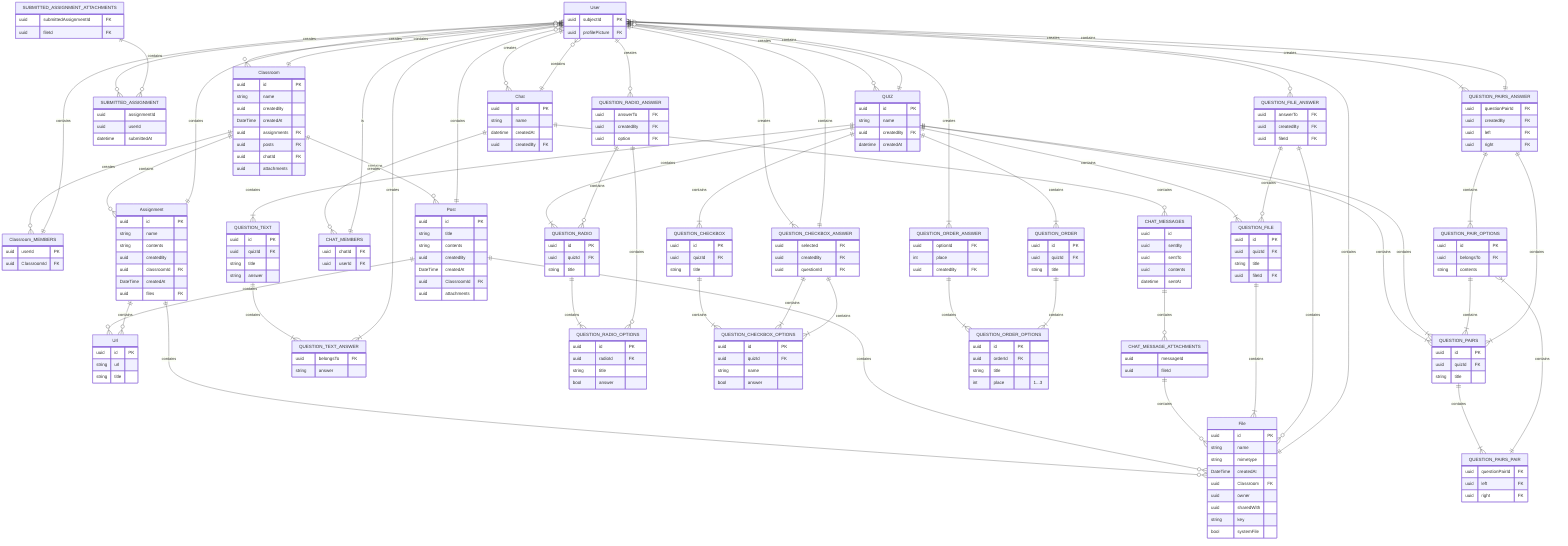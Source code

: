 erDiagram

        User {
            uuid subjectId PK
            uuid profilePicture FK
        }
  


        %% CLASSROOM

        Classroom {
            uuid id PK
            string name
            uuid createdBy
            DateTime createdAt
            uuid assignments FK
            uuid posts FK
            uuid chatId FK
            uuid attachments
        }
        Classroom ||--o{ User : contains
        User ||--o{ Classroom : creates
        Classroom ||--o{ Classroom_MEMBERS : creates
        
        Classroom_MEMBERS ||--o{ User : contains
        Classroom_MEMBERS {
            uuid userId PK
            uuid ClassroomId FK
        }


        %% ASSIGNMENT

        Classroom ||--o{ Assignment : contains
        Assignment ||--o{ File : contains
        Assignment ||--o{ User : contains
        Assignment {
            uuid id PK
            string name
            string contents
            uuid createdBy
            uuid classroomId FK
            DateTime createdAt
            uuid files FK
        }
        User ||--o{  SUBMITTED_ASSIGNMENT : creates
        SUBMITTED_ASSIGNMENT {
            uuid assignmentId
            uuid userId
            datetime submittedAt
        }
        SUBMITTED_ASSIGNMENT_ATTACHMENTS ||--o{ SUBMITTED_ASSIGNMENT : contains
        SUBMITTED_ASSIGNMENT_ATTACHMENTS {
            uuid submittedAssignmentId FK
            uuid fileId FK
        }

        Classroom ||--o{ Post : contains
        Post ||--o{ File : contains
        Post ||--o{ User : contains


        Post {
            uuid id PK
            string title
            string contents
            uuid createdBy
            DateTime createdAt
            uuid ClassroomId FK
            uuid attachments
        }



        %% FILE

        File ||--o{ User : contains
        File {
            uuid id PK
            string name
            string mimetype
            DateTime createdAt
            uuid Classroom FK
            uuid owner
            uuid sharedWith
            string key
            bool systemFile
        }


        %% URL

        Post ||--o{ Url : contains
        Assignment ||--o{ Url : contains
        Url {
            uuid id PK
            string url
            string title
        }


        %% CHAT

        Chat ||--o{ CHAT_MEMBERS : creates
        Chat ||--o{ User : contains
        User ||--o{ Chat : creates
        Chat ||--o{ CHAT_MESSAGES : contains
        Chat {
            uuid id PK
            string name
            datetime createdAt
            uuid createdBy FK
        }

        CHAT_MEMBERS ||--o{ User : "is"
        CHAT_MEMBERS {
            uuid chatId FK
            uuid userId FK
        }

        CHAT_MESSAGES {
            uuid id
            uuid sentBy
            uuid sentTo
            uuid contents
            datetime sentAt
        }

        CHAT_MESSAGES ||--o{ CHAT_MESSAGE_ATTACHMENTS : contains
        CHAT_MESSAGE_ATTACHMENTS ||--o{ File : contains
        CHAT_MESSAGE_ATTACHMENTS {
            uuid messageId
            uuid fileId

        }



        %% QUESTIONS/QUIZ

        QUIZ ||--|{  QUESTION_TEXT : contains
        QUESTION_TEXT {
            uuid id PK
            uuid quizId FK
            string title
            string answer
        }
        QUESTION_TEXT ||--|{  QUESTION_TEXT_ANSWER : contains
        User ||--|{  QUESTION_TEXT_ANSWER : creates
        QUESTION_TEXT_ANSWER {
            uuid belongsTo FK
            string answer
        }

        QUIZ ||--|{  QUESTION_RADIO : contains
        QUESTION_RADIO {
            uuid id PK
            uuid quizId FK
            string title
        }
        QUESTION_RADIO ||--|{  QUESTION_RADIO_OPTIONS : contains
        QUESTION_RADIO_OPTIONS {
            uuid id PK
            uuid radioId FK
            string title
            bool answer
        }
        User ||--o{ QUESTION_RADIO_ANSWER : creates
        QUESTION_RADIO_ANSWER ||--o{ QUESTION_RADIO : contains
        QUESTION_RADIO_ANSWER ||--o{ QUESTION_RADIO_OPTIONS : contains
        QUESTION_RADIO_ANSWER {
            uuid answerTo FK
            uuid createdBy FK
            uuid option FK
        }


        QUIZ ||--|{  QUESTION_CHECKBOX : contains
        QUESTION_CHECKBOX {
            uuid id PK
            uuid quizId FK
            string title
        }
        QUESTION_CHECKBOX ||--|{  QUESTION_CHECKBOX_OPTIONS : contains
        QUESTION_CHECKBOX_OPTIONS {
            uuid id PK
            uuid quizId FK
            string name
            bool answer
        }
        QUESTION_CHECKBOX_ANSWER ||--|{  QUESTION_CHECKBOX_OPTIONS : contains
        QUESTION_CHECKBOX_ANSWER ||--|{  QUESTION_CHECKBOX_OPTIONS : contains
        QUESTION_CHECKBOX_ANSWER ||--|{  User : contains
        User ||--|{  QUESTION_CHECKBOX_ANSWER : creates
        QUESTION_CHECKBOX_ANSWER {
            uuid selected FK
            uuid createdBy FK
            uuid questionId FK
        }

        QUIZ ||--|{  QUESTION_PAIRS : contains
        QUESTION_PAIRS {
            uuid id PK
            uuid quizId FK
            string title
        }
        QUIZ ||--|{  QUESTION_PAIRS : contains
        QUESTION_PAIRS ||--|{  QUESTION_PAIRS_PAIR : contains
        QUESTION_PAIRS_PAIR ||--|{   QUESTION_PAIR_OPTIONS: contains
        QUESTION_PAIRS_PAIR {
            uuid questionPairId FK
            uuid left FK
            uuid right FK
        }

        QUESTION_PAIR_OPTIONS ||--|{   QUESTION_PAIRS : contains
        QUESTION_PAIR_OPTIONS {
            uuid id PK
            uuid belongsTo FK
            string contents
        }

        User ||--|{   QUESTION_PAIRS_ANSWER: creates
        QUESTION_PAIRS_ANSWER ||--|{   User: contains
        QUESTION_PAIRS_ANSWER ||--|{   QUESTION_PAIR_OPTIONS: contains
        QUESTION_PAIRS_ANSWER ||--|{   QUESTION_PAIRS: contains
        QUESTION_PAIRS_ANSWER {
            uuid questionPairId FK
            uuid createdBy FK
            uuid left FK
            uuid right FK
        }

        QUIZ ||--|{  QUESTION_ORDER : contains
        QUESTION_ORDER {
            uuid id PK
            uuid quizId FK
            string title
        }
        QUESTION_ORDER_ANSWER ||--|{  QUESTION_ORDER_OPTIONS : contains
        User ||--|{  QUESTION_ORDER_ANSWER : creates
        QUESTION_ORDER_ANSWER {
            uuid optionId FK
            int place
            uuid createdBy FK
        }

        QUESTION_ORDER ||--|{  QUESTION_ORDER_OPTIONS : contains
        QUESTION_ORDER_OPTIONS {
            uuid id PK
            uuid orderId FK
            string title
            int place "1...3"
        }

        QUIZ ||--|{  QUESTION_FILE : contains
        QUESTION_FILE ||--|{  File : contains
        QUESTION_FILE {
            uuid id PK
            uuid quizId FK
            string title
            uuid fileId FK
        }
        User ||--o{ QUESTION_FILE_ANSWER : creates
        QUESTION_FILE_ANSWER ||--o{ QUESTION_FILE : contains
        QUESTION_FILE_ANSWER ||--o{ File : contains
        QUESTION_FILE_ANSWER {
            uuid answerTo FK
            uuid createdBy FK
            uuid fileId FK
        }

     
        User ||--o{ QUIZ : creates
        QUIZ ||--o{ User : contains
        QUIZ {
            uuid id PK
            string name
            uuid createdBy FK
            datetime createdAt
        }